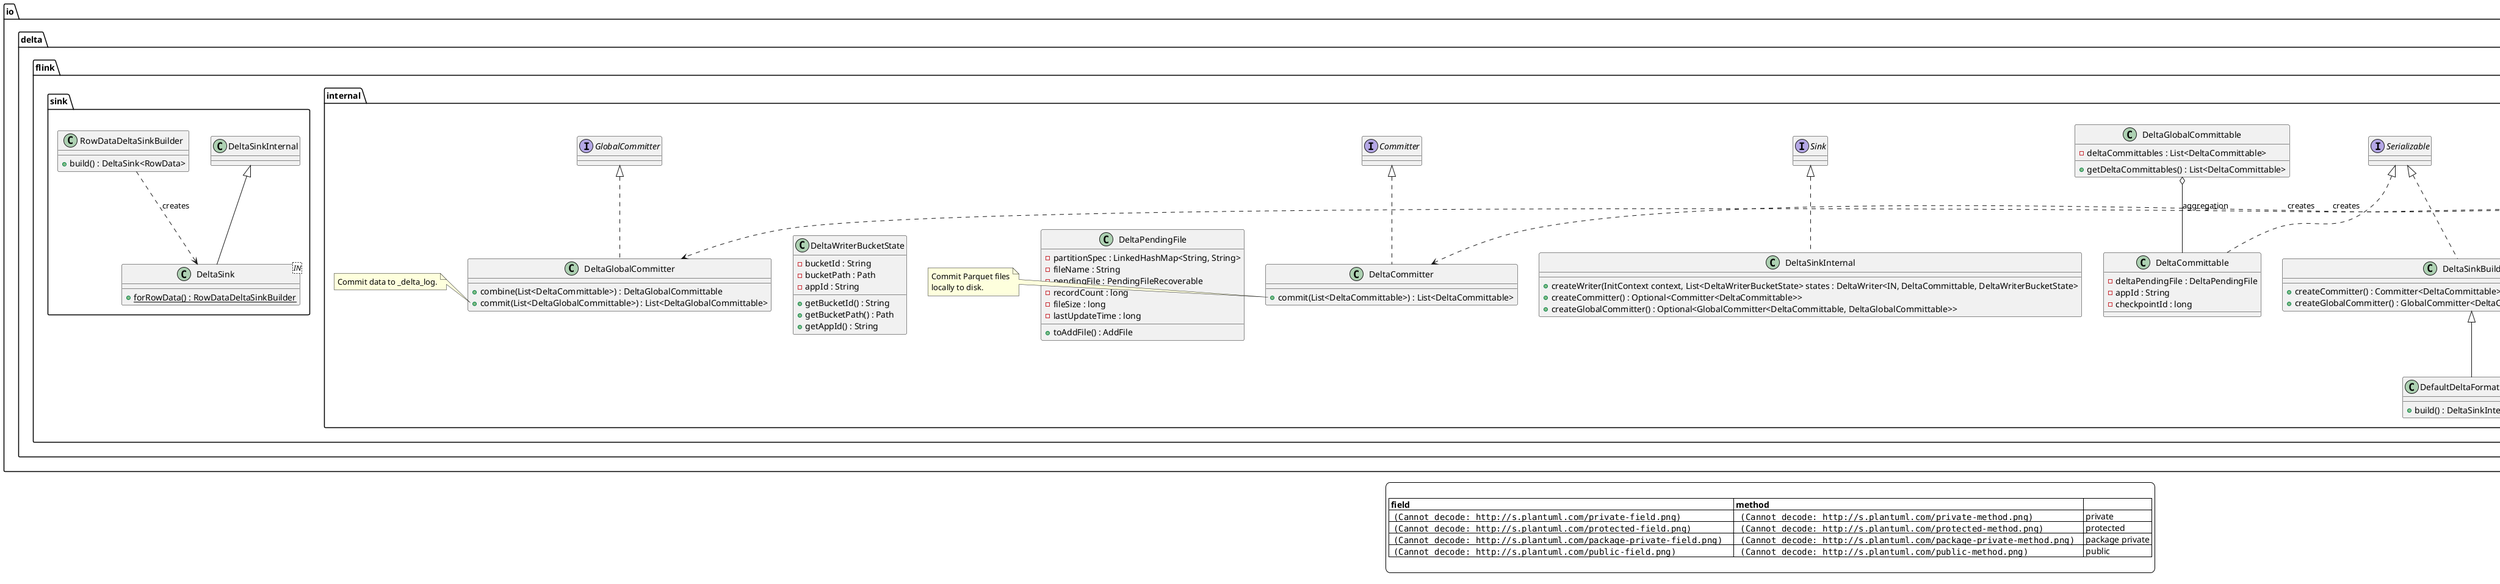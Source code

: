 @startuml
'https://plantuml.com/class-diagram

package "java.io" #DDDDDD {
  interface Serializable
}

package "org.apache.flink" #DDDDDD {

  interface Sink extends Serializable

  interface SinkWriter

  interface PendingFileRecoverable

  interface GlobalCommitter

  interface Committer

}

/' ------------------------------- '/
package "io.delta.flink.internal" {

  class DeltaWriter<IN> implements SinkWriter {

    + write(IN, Context) : void
    + prepareCommit(boolean) : List<DeltaCommittable>
    + snapshotState() : List<DeltaWriterBucketState>
    + close() : void
  }

  class DeltaCommittable implements Serializable {
    - deltaPendingFile : DeltaPendingFile
    - appId : String
    - checkpointId : long
  }

  class DeltaPendingFile {
    - partitionSpec : LinkedHashMap<String, String>
    - fileName : String
    - pendingFile : PendingFileRecoverable
    - recordCount : long
    - fileSize : long
    - lastUpdateTime : long

    + toAddFile() : AddFile
  }

  class DeltaWriterBucketState {
    - bucketId : String
    - bucketPath : Path
    - appId : String

    + getBucketId() : String
    + getBucketPath() : Path
    + getAppId() : String
  }

  class DeltaGlobalCommittable {
    - deltaCommittables : List<DeltaCommittable>

    + getDeltaCommittables() : List<DeltaCommittable>
  }

  class DeltaSinkInternal implements Sink {

    + createWriter(InitContext context, List<DeltaWriterBucketState> states : DeltaWriter<IN, DeltaCommittable, DeltaWriterBucketState>
    + createCommitter() : Optional<Committer<DeltaCommittable>>
    + createGlobalCommitter() : Optional<GlobalCommitter<DeltaCommittable, DeltaGlobalCommittable>>
  }

  class DeltaSinkBuilder<IN> implements Serializable {

   + createCommitter() : Committer<DeltaCommittable>
   + createGlobalCommitter() : GlobalCommitter<DeltaCommittable, DeltaGlobalCommittable>
  }

  class DefaultDeltaFormatBuilder<IN> extends DeltaSinkBuilder {

    + build() : DeltaSinkInternal<IN>
  }

  class DeltaCommitter implements Committer {

    + commit(List<DeltaCommittable>) : List<DeltaCommittable>
  }

  class DeltaGlobalCommitter implements GlobalCommitter {

    + combine(List<DeltaCommittable>) : DeltaGlobalCommittable
    + commit(List<DeltaGlobalCommittable>) : List<DeltaGlobalCommittable>
  }

  note left of DeltaCommitter::commit
    Commit Parquet files
    locally to disk.
  end note

  note left of DeltaGlobalCommitter::commit
    Commit data to _delta_log.
  end note
}

package "io.delta.flink.sink" {
  class DeltaSink<IN> extends DeltaSinkInternal {

    + {static} forRowData() : RowDataDeltaSinkBuilder
  }

  class RowDataDeltaSinkBuilder {

    + build() : DeltaSink<RowData>
  }
}

/' extra links/relations '/
DeltaSinkInternal ..> DeltaWriter : creates
DeltaSinkInternal ..> DeltaGlobalCommitter : creates
DeltaSinkInternal ..> DeltaCommitter : creates
RowDataDeltaSinkBuilder ..> DeltaSink : creates
DeltaGlobalCommittable o-- DeltaCommittable : aggregation

/' layout '/
DeltaSink -[hidden]right- DeltaSinkInternal
DeltaSinkInternal -[hidden]right- DeltaWriter
DeltaSinkInternal -[hidden]right- DeltaCommitter

DeltaGlobalCommitter -[hidden]right- DeltaWriterBucketState
DeltaPendingFile -[hidden]right- DeltaWriterBucketState

/' legend '/
skinparam legendBackgroundColor #ffffff
legend

|= field |= method |=  |
|  <img:http://s.plantuml.com/private-field.png>     |   <img:http://s.plantuml.com/private-method.png>     | private |
|  <img:http://s.plantuml.com/protected-field.png>   |   <img:http://s.plantuml.com/protected-method.png>   | protected |
|  <img:http://s.plantuml.com/package-private-field.png>     |   <img:http://s.plantuml.com/package-private-method.png>    | package private |
|  <img:http://s.plantuml.com/public-field.png>     |   <img:http://s.plantuml.com/public-method.png>     | public |

endlegend

@enduml